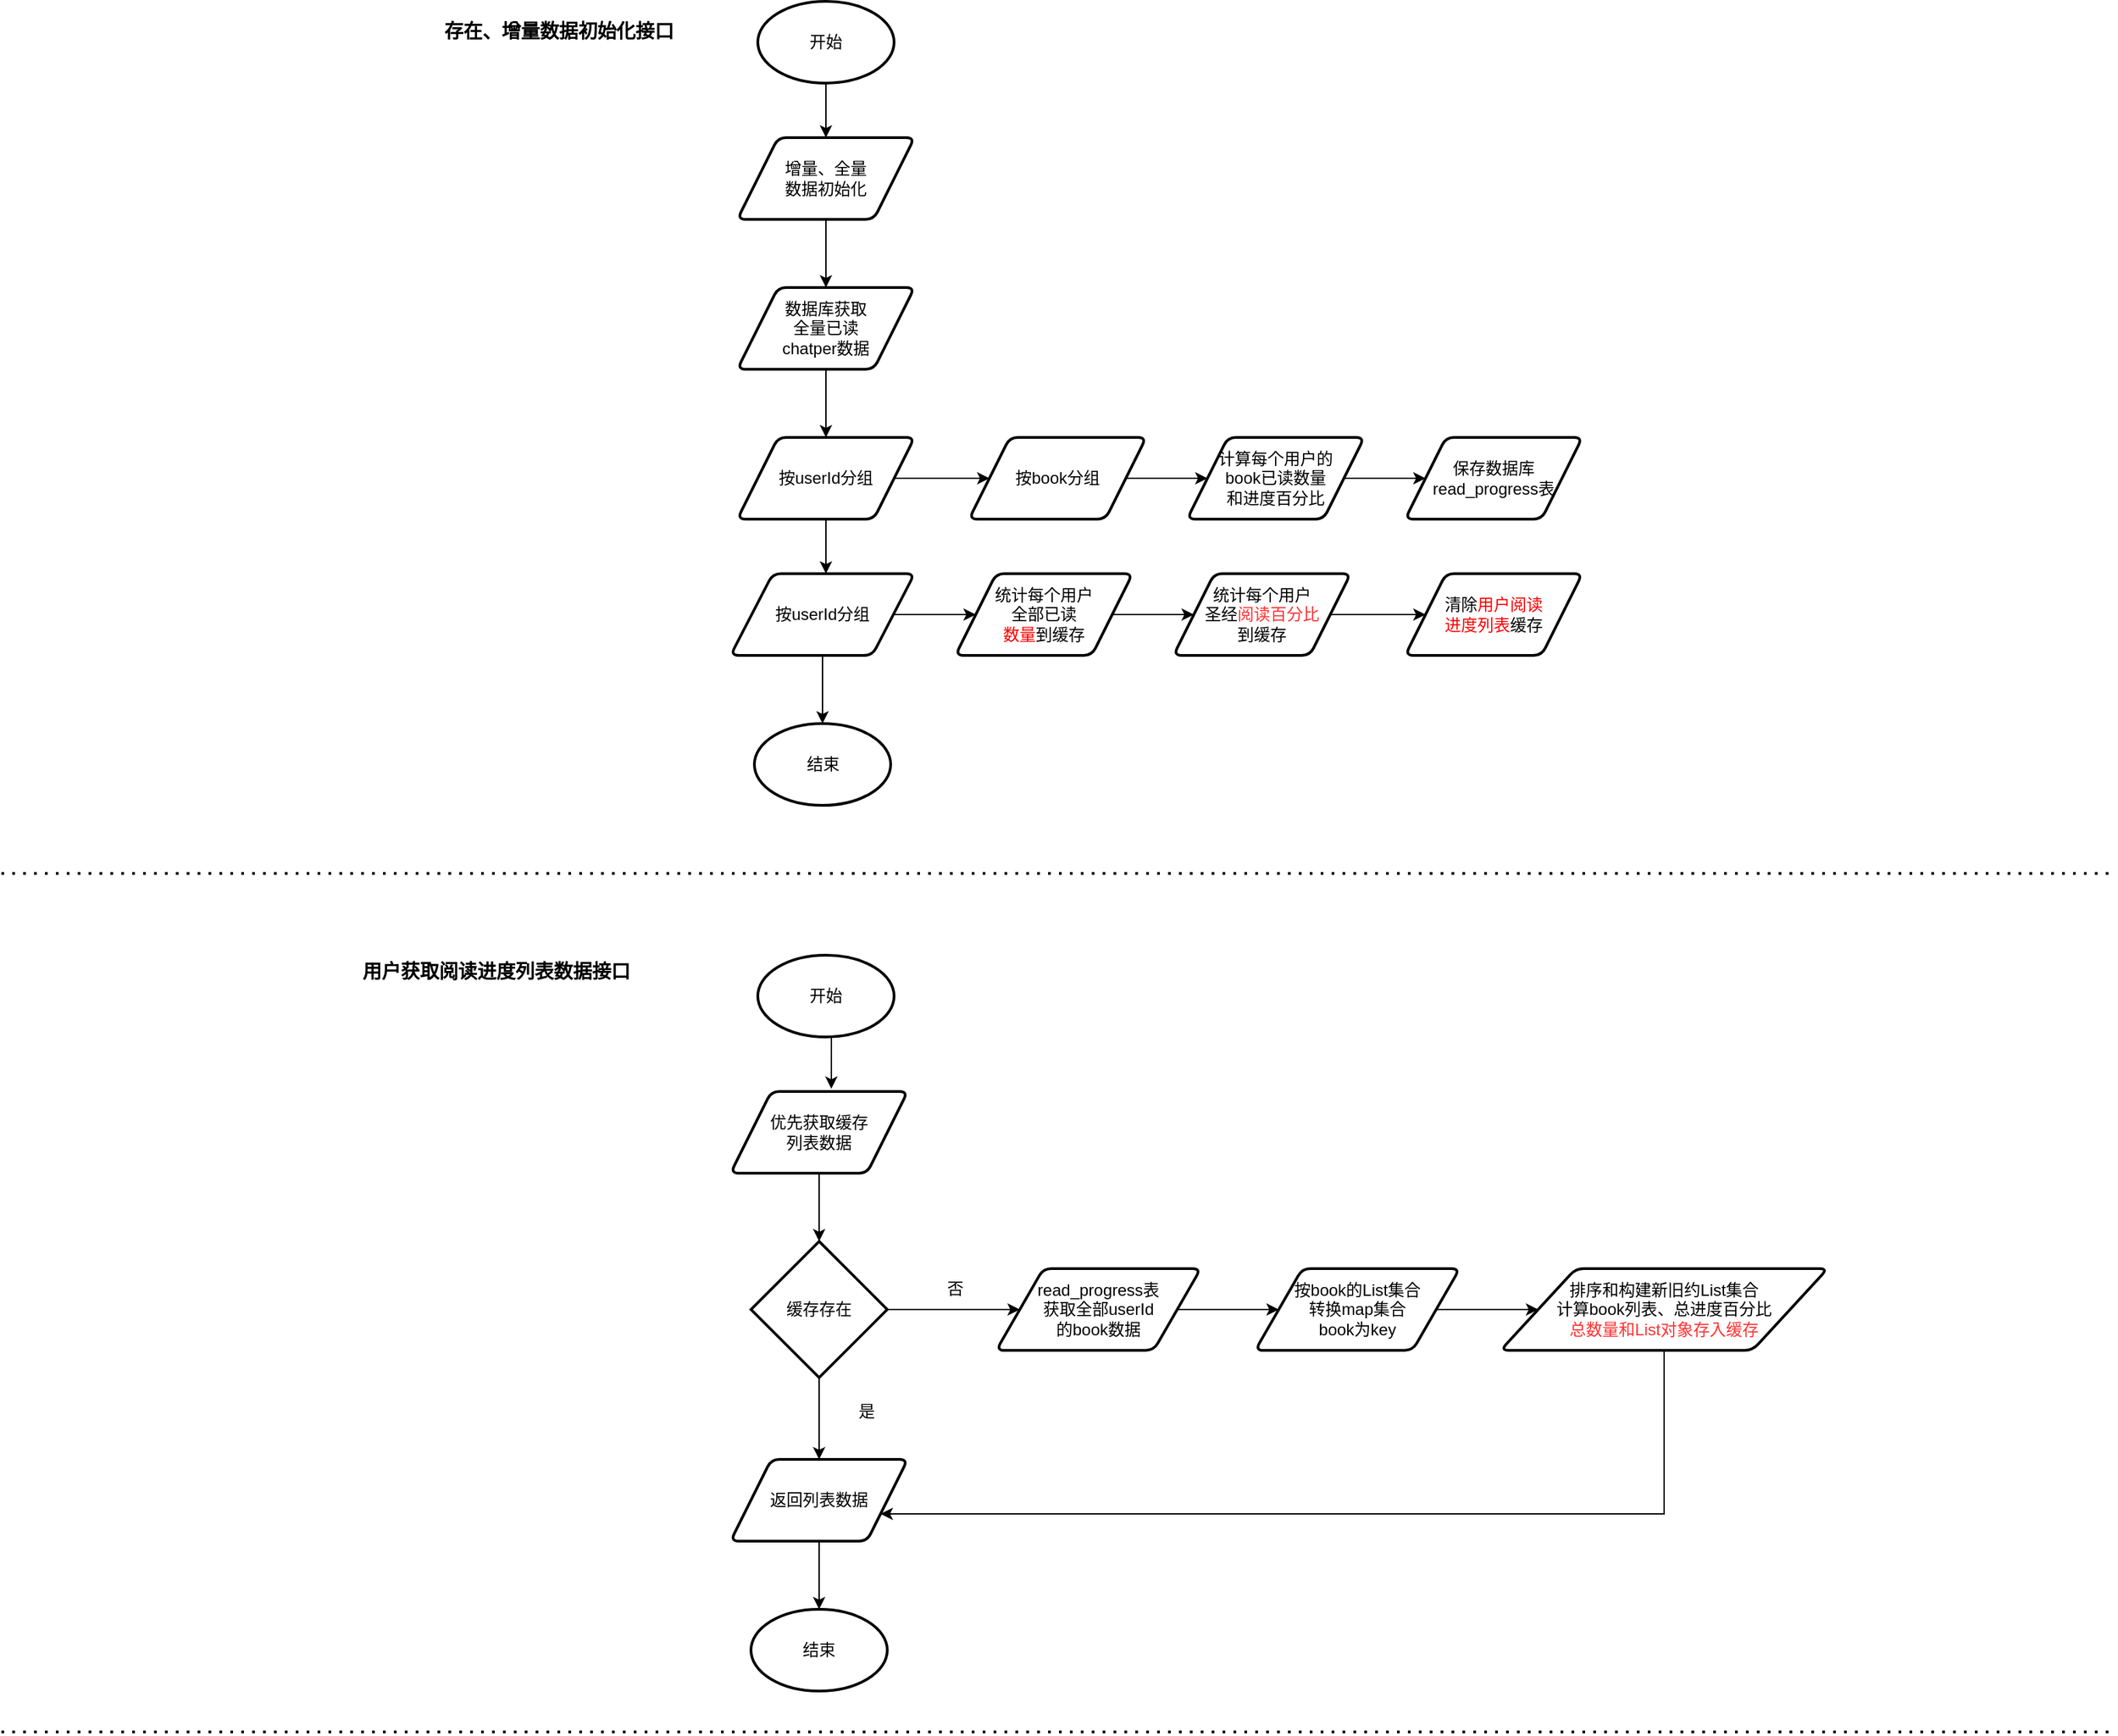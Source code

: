 <mxfile version="20.2.3" type="github">
  <diagram id="DpDPsfffJaDy5sHixKWM" name="第 1 页">
    <mxGraphModel dx="1662" dy="794" grid="1" gridSize="10" guides="1" tooltips="1" connect="1" arrows="1" fold="1" page="1" pageScale="1" pageWidth="2339" pageHeight="3300" math="0" shadow="0">
      <root>
        <mxCell id="0" />
        <mxCell id="1" parent="0" />
        <mxCell id="Ib03LIkVqxR-ll3pm1Tq-15" style="edgeStyle=orthogonalEdgeStyle;rounded=0;orthogonalLoop=1;jettySize=auto;html=1;entryX=0.5;entryY=0;entryDx=0;entryDy=0;fontColor=#FF0000;" edge="1" parent="1" source="Ib03LIkVqxR-ll3pm1Tq-1" target="Ib03LIkVqxR-ll3pm1Tq-5">
          <mxGeometry relative="1" as="geometry" />
        </mxCell>
        <mxCell id="Ib03LIkVqxR-ll3pm1Tq-1" value="开始" style="strokeWidth=2;html=1;shape=mxgraph.flowchart.start_1;whiteSpace=wrap;" vertex="1" parent="1">
          <mxGeometry x="645" y="40" width="100" height="60" as="geometry" />
        </mxCell>
        <mxCell id="Ib03LIkVqxR-ll3pm1Tq-17" style="edgeStyle=orthogonalEdgeStyle;rounded=0;orthogonalLoop=1;jettySize=auto;html=1;entryX=0.5;entryY=0;entryDx=0;entryDy=0;fontColor=#FF0000;" edge="1" parent="1" source="Ib03LIkVqxR-ll3pm1Tq-4" target="Ib03LIkVqxR-ll3pm1Tq-11">
          <mxGeometry relative="1" as="geometry" />
        </mxCell>
        <mxCell id="Ib03LIkVqxR-ll3pm1Tq-4" value="数据库获取&lt;br&gt;全量已读&lt;br&gt;chatper数据" style="shape=parallelogram;html=1;strokeWidth=2;perimeter=parallelogramPerimeter;whiteSpace=wrap;rounded=1;arcSize=12;size=0.23;" vertex="1" parent="1">
          <mxGeometry x="630" y="250" width="130" height="60" as="geometry" />
        </mxCell>
        <mxCell id="Ib03LIkVqxR-ll3pm1Tq-16" style="edgeStyle=orthogonalEdgeStyle;rounded=0;orthogonalLoop=1;jettySize=auto;html=1;entryX=0.5;entryY=0;entryDx=0;entryDy=0;fontColor=#FF0000;" edge="1" parent="1" source="Ib03LIkVqxR-ll3pm1Tq-5" target="Ib03LIkVqxR-ll3pm1Tq-4">
          <mxGeometry relative="1" as="geometry" />
        </mxCell>
        <mxCell id="Ib03LIkVqxR-ll3pm1Tq-5" value="增量、全量&lt;br&gt;数据初始化" style="shape=parallelogram;html=1;strokeWidth=2;perimeter=parallelogramPerimeter;whiteSpace=wrap;rounded=1;arcSize=12;size=0.23;" vertex="1" parent="1">
          <mxGeometry x="630" y="140" width="130" height="60" as="geometry" />
        </mxCell>
        <mxCell id="Ib03LIkVqxR-ll3pm1Tq-25" value="" style="edgeStyle=orthogonalEdgeStyle;rounded=0;orthogonalLoop=1;jettySize=auto;html=1;fontColor=#FF0000;" edge="1" parent="1" source="Ib03LIkVqxR-ll3pm1Tq-6" target="Ib03LIkVqxR-ll3pm1Tq-12">
          <mxGeometry relative="1" as="geometry" />
        </mxCell>
        <mxCell id="Ib03LIkVqxR-ll3pm1Tq-6" value="统计每个用户&lt;br&gt;全部已读&lt;br&gt;&lt;font color=&quot;#ff0000&quot;&gt;数量&lt;/font&gt;到缓存" style="shape=parallelogram;html=1;strokeWidth=2;perimeter=parallelogramPerimeter;whiteSpace=wrap;rounded=1;arcSize=12;size=0.23;" vertex="1" parent="1">
          <mxGeometry x="790" y="460" width="130" height="60" as="geometry" />
        </mxCell>
        <mxCell id="Ib03LIkVqxR-ll3pm1Tq-23" style="edgeStyle=orthogonalEdgeStyle;rounded=0;orthogonalLoop=1;jettySize=auto;html=1;exitX=1;exitY=0.5;exitDx=0;exitDy=0;entryX=0;entryY=0.5;entryDx=0;entryDy=0;fontColor=#FF0000;" edge="1" parent="1" source="Ib03LIkVqxR-ll3pm1Tq-7" target="Ib03LIkVqxR-ll3pm1Tq-8">
          <mxGeometry relative="1" as="geometry" />
        </mxCell>
        <mxCell id="Ib03LIkVqxR-ll3pm1Tq-7" value="按book分组" style="shape=parallelogram;html=1;strokeWidth=2;perimeter=parallelogramPerimeter;whiteSpace=wrap;rounded=1;arcSize=12;size=0.23;" vertex="1" parent="1">
          <mxGeometry x="800" y="360" width="130" height="60" as="geometry" />
        </mxCell>
        <mxCell id="Ib03LIkVqxR-ll3pm1Tq-27" value="" style="edgeStyle=orthogonalEdgeStyle;rounded=0;orthogonalLoop=1;jettySize=auto;html=1;fontColor=#FF0000;" edge="1" parent="1" source="Ib03LIkVqxR-ll3pm1Tq-8" target="Ib03LIkVqxR-ll3pm1Tq-9">
          <mxGeometry relative="1" as="geometry" />
        </mxCell>
        <mxCell id="Ib03LIkVqxR-ll3pm1Tq-8" value="计算每个用户的&lt;br&gt;book已读数量&lt;br&gt;和进度百分比" style="shape=parallelogram;html=1;strokeWidth=2;perimeter=parallelogramPerimeter;whiteSpace=wrap;rounded=1;arcSize=12;size=0.23;" vertex="1" parent="1">
          <mxGeometry x="960" y="360" width="130" height="60" as="geometry" />
        </mxCell>
        <mxCell id="Ib03LIkVqxR-ll3pm1Tq-9" value="保存数据库&lt;br&gt;read_progress表" style="shape=parallelogram;html=1;strokeWidth=2;perimeter=parallelogramPerimeter;whiteSpace=wrap;rounded=1;arcSize=12;size=0.23;" vertex="1" parent="1">
          <mxGeometry x="1120" y="360" width="130" height="60" as="geometry" />
        </mxCell>
        <mxCell id="Ib03LIkVqxR-ll3pm1Tq-24" style="edgeStyle=orthogonalEdgeStyle;rounded=0;orthogonalLoop=1;jettySize=auto;html=1;fontColor=#FF0000;" edge="1" parent="1" source="Ib03LIkVqxR-ll3pm1Tq-10" target="Ib03LIkVqxR-ll3pm1Tq-6">
          <mxGeometry relative="1" as="geometry" />
        </mxCell>
        <mxCell id="Ib03LIkVqxR-ll3pm1Tq-29" value="" style="edgeStyle=orthogonalEdgeStyle;rounded=0;orthogonalLoop=1;jettySize=auto;html=1;fontColor=#FF0000;" edge="1" parent="1" source="Ib03LIkVqxR-ll3pm1Tq-10" target="Ib03LIkVqxR-ll3pm1Tq-14">
          <mxGeometry relative="1" as="geometry" />
        </mxCell>
        <mxCell id="Ib03LIkVqxR-ll3pm1Tq-10" value="按userId分组" style="shape=parallelogram;html=1;strokeWidth=2;perimeter=parallelogramPerimeter;whiteSpace=wrap;rounded=1;arcSize=12;size=0.23;" vertex="1" parent="1">
          <mxGeometry x="625" y="460" width="135" height="60" as="geometry" />
        </mxCell>
        <mxCell id="Ib03LIkVqxR-ll3pm1Tq-20" style="edgeStyle=orthogonalEdgeStyle;rounded=0;orthogonalLoop=1;jettySize=auto;html=1;fontColor=#FF0000;" edge="1" parent="1" source="Ib03LIkVqxR-ll3pm1Tq-11">
          <mxGeometry relative="1" as="geometry">
            <mxPoint x="695" y="460" as="targetPoint" />
          </mxGeometry>
        </mxCell>
        <mxCell id="Ib03LIkVqxR-ll3pm1Tq-22" style="edgeStyle=orthogonalEdgeStyle;rounded=0;orthogonalLoop=1;jettySize=auto;html=1;exitX=1;exitY=0.5;exitDx=0;exitDy=0;fontColor=#FF0000;" edge="1" parent="1" source="Ib03LIkVqxR-ll3pm1Tq-11" target="Ib03LIkVqxR-ll3pm1Tq-7">
          <mxGeometry relative="1" as="geometry" />
        </mxCell>
        <mxCell id="Ib03LIkVqxR-ll3pm1Tq-11" value="按userId分组" style="shape=parallelogram;html=1;strokeWidth=2;perimeter=parallelogramPerimeter;whiteSpace=wrap;rounded=1;arcSize=12;size=0.23;" vertex="1" parent="1">
          <mxGeometry x="630" y="360" width="130" height="60" as="geometry" />
        </mxCell>
        <mxCell id="Ib03LIkVqxR-ll3pm1Tq-26" value="" style="edgeStyle=orthogonalEdgeStyle;rounded=0;orthogonalLoop=1;jettySize=auto;html=1;fontColor=#FF0000;" edge="1" parent="1" source="Ib03LIkVqxR-ll3pm1Tq-12" target="Ib03LIkVqxR-ll3pm1Tq-13">
          <mxGeometry relative="1" as="geometry" />
        </mxCell>
        <mxCell id="Ib03LIkVqxR-ll3pm1Tq-12" value="统计每个用户&lt;br&gt;圣经&lt;font color=&quot;#ff3333&quot;&gt;阅读百分比&lt;/font&gt;&lt;br&gt;到缓存" style="shape=parallelogram;html=1;strokeWidth=2;perimeter=parallelogramPerimeter;whiteSpace=wrap;rounded=1;arcSize=12;size=0.23;" vertex="1" parent="1">
          <mxGeometry x="950" y="460" width="130" height="60" as="geometry" />
        </mxCell>
        <mxCell id="Ib03LIkVqxR-ll3pm1Tq-13" value="清除&lt;font color=&quot;#ff0000&quot;&gt;用户阅读&lt;br&gt;进度列表&lt;/font&gt;缓存" style="shape=parallelogram;html=1;strokeWidth=2;perimeter=parallelogramPerimeter;whiteSpace=wrap;rounded=1;arcSize=12;size=0.23;" vertex="1" parent="1">
          <mxGeometry x="1120" y="460" width="130" height="60" as="geometry" />
        </mxCell>
        <mxCell id="Ib03LIkVqxR-ll3pm1Tq-14" value="结束" style="strokeWidth=2;html=1;shape=mxgraph.flowchart.start_1;whiteSpace=wrap;" vertex="1" parent="1">
          <mxGeometry x="642.5" y="570" width="100" height="60" as="geometry" />
        </mxCell>
        <mxCell id="Ib03LIkVqxR-ll3pm1Tq-39" style="edgeStyle=orthogonalEdgeStyle;rounded=0;orthogonalLoop=1;jettySize=auto;html=1;exitX=0.5;exitY=1;exitDx=0;exitDy=0;exitPerimeter=0;entryX=0.569;entryY=-0.033;entryDx=0;entryDy=0;entryPerimeter=0;fontColor=#FF3333;" edge="1" parent="1" source="Ib03LIkVqxR-ll3pm1Tq-30" target="Ib03LIkVqxR-ll3pm1Tq-31">
          <mxGeometry relative="1" as="geometry" />
        </mxCell>
        <mxCell id="Ib03LIkVqxR-ll3pm1Tq-30" value="开始" style="strokeWidth=2;html=1;shape=mxgraph.flowchart.start_1;whiteSpace=wrap;" vertex="1" parent="1">
          <mxGeometry x="645" y="740" width="100" height="60" as="geometry" />
        </mxCell>
        <mxCell id="Ib03LIkVqxR-ll3pm1Tq-40" value="" style="edgeStyle=orthogonalEdgeStyle;rounded=0;orthogonalLoop=1;jettySize=auto;html=1;fontColor=#FF3333;" edge="1" parent="1" source="Ib03LIkVqxR-ll3pm1Tq-31" target="Ib03LIkVqxR-ll3pm1Tq-32">
          <mxGeometry relative="1" as="geometry" />
        </mxCell>
        <mxCell id="Ib03LIkVqxR-ll3pm1Tq-31" value="优先获取缓存&lt;br&gt;列表数据" style="shape=parallelogram;html=1;strokeWidth=2;perimeter=parallelogramPerimeter;whiteSpace=wrap;rounded=1;arcSize=12;size=0.23;" vertex="1" parent="1">
          <mxGeometry x="625" y="840" width="130" height="60" as="geometry" />
        </mxCell>
        <mxCell id="Ib03LIkVqxR-ll3pm1Tq-42" value="" style="edgeStyle=orthogonalEdgeStyle;rounded=0;orthogonalLoop=1;jettySize=auto;html=1;fontColor=#FF3333;" edge="1" parent="1" source="Ib03LIkVqxR-ll3pm1Tq-32" target="Ib03LIkVqxR-ll3pm1Tq-35">
          <mxGeometry relative="1" as="geometry" />
        </mxCell>
        <mxCell id="Ib03LIkVqxR-ll3pm1Tq-49" value="" style="edgeStyle=orthogonalEdgeStyle;rounded=0;orthogonalLoop=1;jettySize=auto;html=1;fontColor=#FF3333;" edge="1" parent="1" source="Ib03LIkVqxR-ll3pm1Tq-32" target="Ib03LIkVqxR-ll3pm1Tq-33">
          <mxGeometry relative="1" as="geometry" />
        </mxCell>
        <mxCell id="Ib03LIkVqxR-ll3pm1Tq-32" value="&lt;font color=&quot;#000000&quot;&gt;缓存存在&lt;/font&gt;" style="strokeWidth=2;html=1;shape=mxgraph.flowchart.decision;whiteSpace=wrap;fontColor=#FF0000;" vertex="1" parent="1">
          <mxGeometry x="640" y="950" width="100" height="100" as="geometry" />
        </mxCell>
        <mxCell id="Ib03LIkVqxR-ll3pm1Tq-48" value="" style="edgeStyle=orthogonalEdgeStyle;rounded=0;orthogonalLoop=1;jettySize=auto;html=1;fontColor=#FF3333;" edge="1" parent="1" source="Ib03LIkVqxR-ll3pm1Tq-33" target="Ib03LIkVqxR-ll3pm1Tq-34">
          <mxGeometry relative="1" as="geometry" />
        </mxCell>
        <mxCell id="Ib03LIkVqxR-ll3pm1Tq-33" value="返回列表数据" style="shape=parallelogram;html=1;strokeWidth=2;perimeter=parallelogramPerimeter;whiteSpace=wrap;rounded=1;arcSize=12;size=0.23;" vertex="1" parent="1">
          <mxGeometry x="625" y="1110" width="130" height="60" as="geometry" />
        </mxCell>
        <mxCell id="Ib03LIkVqxR-ll3pm1Tq-34" value="结束" style="strokeWidth=2;html=1;shape=mxgraph.flowchart.start_1;whiteSpace=wrap;" vertex="1" parent="1">
          <mxGeometry x="640" y="1220" width="100" height="60" as="geometry" />
        </mxCell>
        <mxCell id="Ib03LIkVqxR-ll3pm1Tq-43" value="" style="edgeStyle=orthogonalEdgeStyle;rounded=0;orthogonalLoop=1;jettySize=auto;html=1;fontColor=#FF3333;" edge="1" parent="1" source="Ib03LIkVqxR-ll3pm1Tq-35" target="Ib03LIkVqxR-ll3pm1Tq-36">
          <mxGeometry relative="1" as="geometry" />
        </mxCell>
        <mxCell id="Ib03LIkVqxR-ll3pm1Tq-35" value="read_progress表&lt;br&gt;获取全部userId&lt;br&gt;的book数据" style="shape=parallelogram;html=1;strokeWidth=2;perimeter=parallelogramPerimeter;whiteSpace=wrap;rounded=1;arcSize=12;size=0.23;" vertex="1" parent="1">
          <mxGeometry x="820" y="970" width="150" height="60" as="geometry" />
        </mxCell>
        <mxCell id="Ib03LIkVqxR-ll3pm1Tq-44" value="" style="edgeStyle=orthogonalEdgeStyle;rounded=0;orthogonalLoop=1;jettySize=auto;html=1;fontColor=#FF3333;" edge="1" parent="1" source="Ib03LIkVqxR-ll3pm1Tq-36" target="Ib03LIkVqxR-ll3pm1Tq-37">
          <mxGeometry relative="1" as="geometry" />
        </mxCell>
        <mxCell id="Ib03LIkVqxR-ll3pm1Tq-36" value="按book的List集合&lt;br&gt;转换map集合&lt;br&gt;book为key" style="shape=parallelogram;html=1;strokeWidth=2;perimeter=parallelogramPerimeter;whiteSpace=wrap;rounded=1;arcSize=12;size=0.23;" vertex="1" parent="1">
          <mxGeometry x="1010" y="970" width="150" height="60" as="geometry" />
        </mxCell>
        <mxCell id="Ib03LIkVqxR-ll3pm1Tq-52" style="edgeStyle=orthogonalEdgeStyle;rounded=0;orthogonalLoop=1;jettySize=auto;html=1;fontColor=#000000;" edge="1" parent="1" source="Ib03LIkVqxR-ll3pm1Tq-37" target="Ib03LIkVqxR-ll3pm1Tq-33">
          <mxGeometry relative="1" as="geometry">
            <mxPoint x="790" y="1170" as="targetPoint" />
            <Array as="points">
              <mxPoint x="1310" y="1150" />
            </Array>
          </mxGeometry>
        </mxCell>
        <mxCell id="Ib03LIkVqxR-ll3pm1Tq-37" value="排序和构建新旧约List集合&lt;br&gt;计算book列表、总进度百分比&lt;br&gt;&lt;font color=&quot;#ff3333&quot;&gt;总数量和List对象存入缓存&lt;br&gt;&lt;/font&gt;" style="shape=parallelogram;html=1;strokeWidth=2;perimeter=parallelogramPerimeter;whiteSpace=wrap;rounded=1;arcSize=12;size=0.23;" vertex="1" parent="1">
          <mxGeometry x="1190" y="970" width="240" height="60" as="geometry" />
        </mxCell>
        <mxCell id="Ib03LIkVqxR-ll3pm1Tq-38" value="" style="endArrow=none;dashed=1;html=1;dashPattern=1 3;strokeWidth=2;rounded=0;fontColor=#000000;" edge="1" parent="1">
          <mxGeometry width="50" height="50" relative="1" as="geometry">
            <mxPoint x="90" y="680" as="sourcePoint" />
            <mxPoint x="1640" y="680" as="targetPoint" />
          </mxGeometry>
        </mxCell>
        <mxCell id="Ib03LIkVqxR-ll3pm1Tq-50" value="&lt;font color=&quot;#000000&quot;&gt;是&lt;/font&gt;" style="text;html=1;strokeColor=none;fillColor=none;align=center;verticalAlign=middle;whiteSpace=wrap;rounded=0;fontColor=#FF3333;" vertex="1" parent="1">
          <mxGeometry x="695" y="1060" width="60" height="30" as="geometry" />
        </mxCell>
        <mxCell id="Ib03LIkVqxR-ll3pm1Tq-51" value="&lt;font color=&quot;#000000&quot;&gt;否&lt;/font&gt;" style="text;html=1;strokeColor=none;fillColor=none;align=center;verticalAlign=middle;whiteSpace=wrap;rounded=0;fontColor=#FF3333;" vertex="1" parent="1">
          <mxGeometry x="760" y="970" width="60" height="30" as="geometry" />
        </mxCell>
        <mxCell id="Ib03LIkVqxR-ll3pm1Tq-53" value="" style="endArrow=none;dashed=1;html=1;dashPattern=1 3;strokeWidth=2;rounded=0;fontColor=#000000;" edge="1" parent="1">
          <mxGeometry width="50" height="50" relative="1" as="geometry">
            <mxPoint x="90" y="1310" as="sourcePoint" />
            <mxPoint x="1640" y="1310" as="targetPoint" />
          </mxGeometry>
        </mxCell>
        <mxCell id="Ib03LIkVqxR-ll3pm1Tq-54" value="&lt;h3&gt;存在、增量数据初始化接口&lt;/h3&gt;" style="text;html=1;strokeColor=none;fillColor=none;spacing=5;spacingTop=-20;whiteSpace=wrap;overflow=hidden;rounded=0;fontColor=#000000;" vertex="1" parent="1">
          <mxGeometry x="410" y="50" width="190" height="30" as="geometry" />
        </mxCell>
        <mxCell id="Ib03LIkVqxR-ll3pm1Tq-56" value="&lt;h3&gt;用户获取阅读进度列表数据接口&lt;/h3&gt;" style="text;html=1;strokeColor=none;fillColor=none;spacing=5;spacingTop=-20;whiteSpace=wrap;overflow=hidden;rounded=0;fontColor=#000000;" vertex="1" parent="1">
          <mxGeometry x="350" y="740" width="220" height="30" as="geometry" />
        </mxCell>
      </root>
    </mxGraphModel>
  </diagram>
</mxfile>
